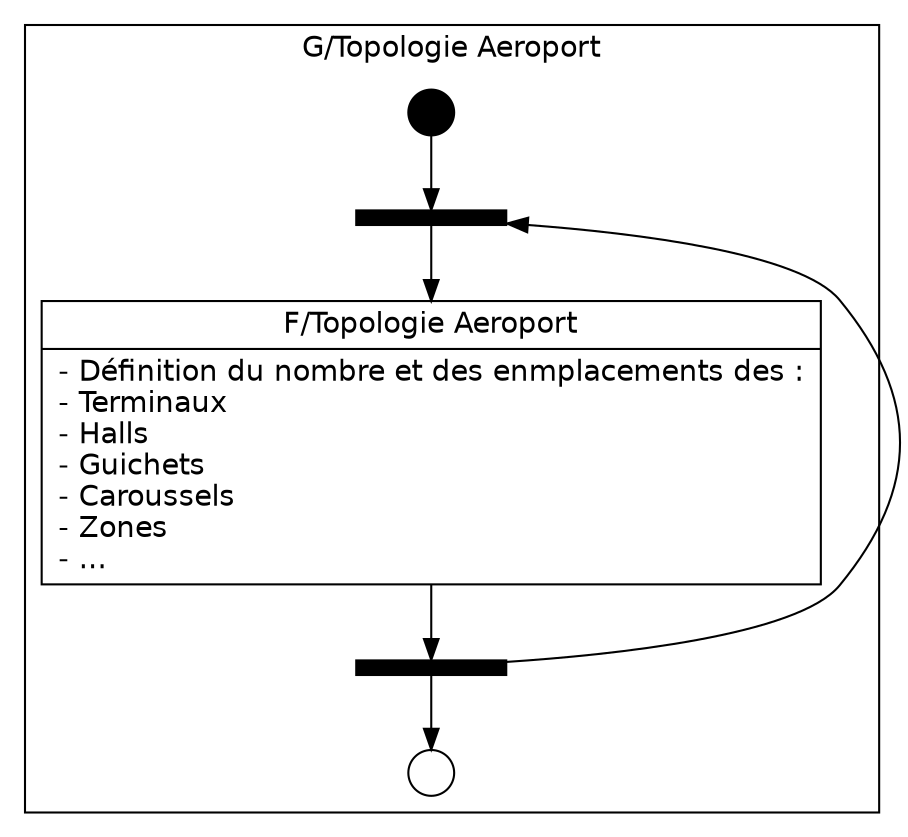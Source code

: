 digraph {
	
	fontname = "Bitstream Vera Sans"
	
	node [
		fontname = "Bitstream Vera Sans"
		shape = "record"
	]
	
	edge [
		fontname = "Bitstream Vera Sans"
	]

	subgraph clusterTopologieAeroport {
		label = "G/Topologie Aeroport"
		
		begin [
			label = ""
			shape = circle
			style = filled
			fillcolor = "#000000"
			fixedsize = true
			width = 0.3
		]

		end [
			label = ""
			shape = circle
			fixedsize = true
			width = 0.3
		]
				
		up [
			label = ""
			shape = rectangle
			style = filled
			fillcolor = "#000000"
			fixedsize = true
			width = 1
			height = 0.1
		]
	
		down [
			label = ""
			shape = rectangle
			style = filled
			fillcolor = "#000000"
			fixedsize = true
			width = 1
			height = 0.1
		]
		
		TopologieAeroport [
			label = "{F/Topologie Aeroport|- Définition du nombre et des enmplacements des :\l	- Terminaux\l	- Halls\l	- Guichets\l	- Caroussels\l	- Zones\l	- ... \l}"
		]
		
	}

	begin -> up
	
	up -> TopologieAeroport -> down
	
	down -> up [ constraint = false ]
	down -> end
	
}